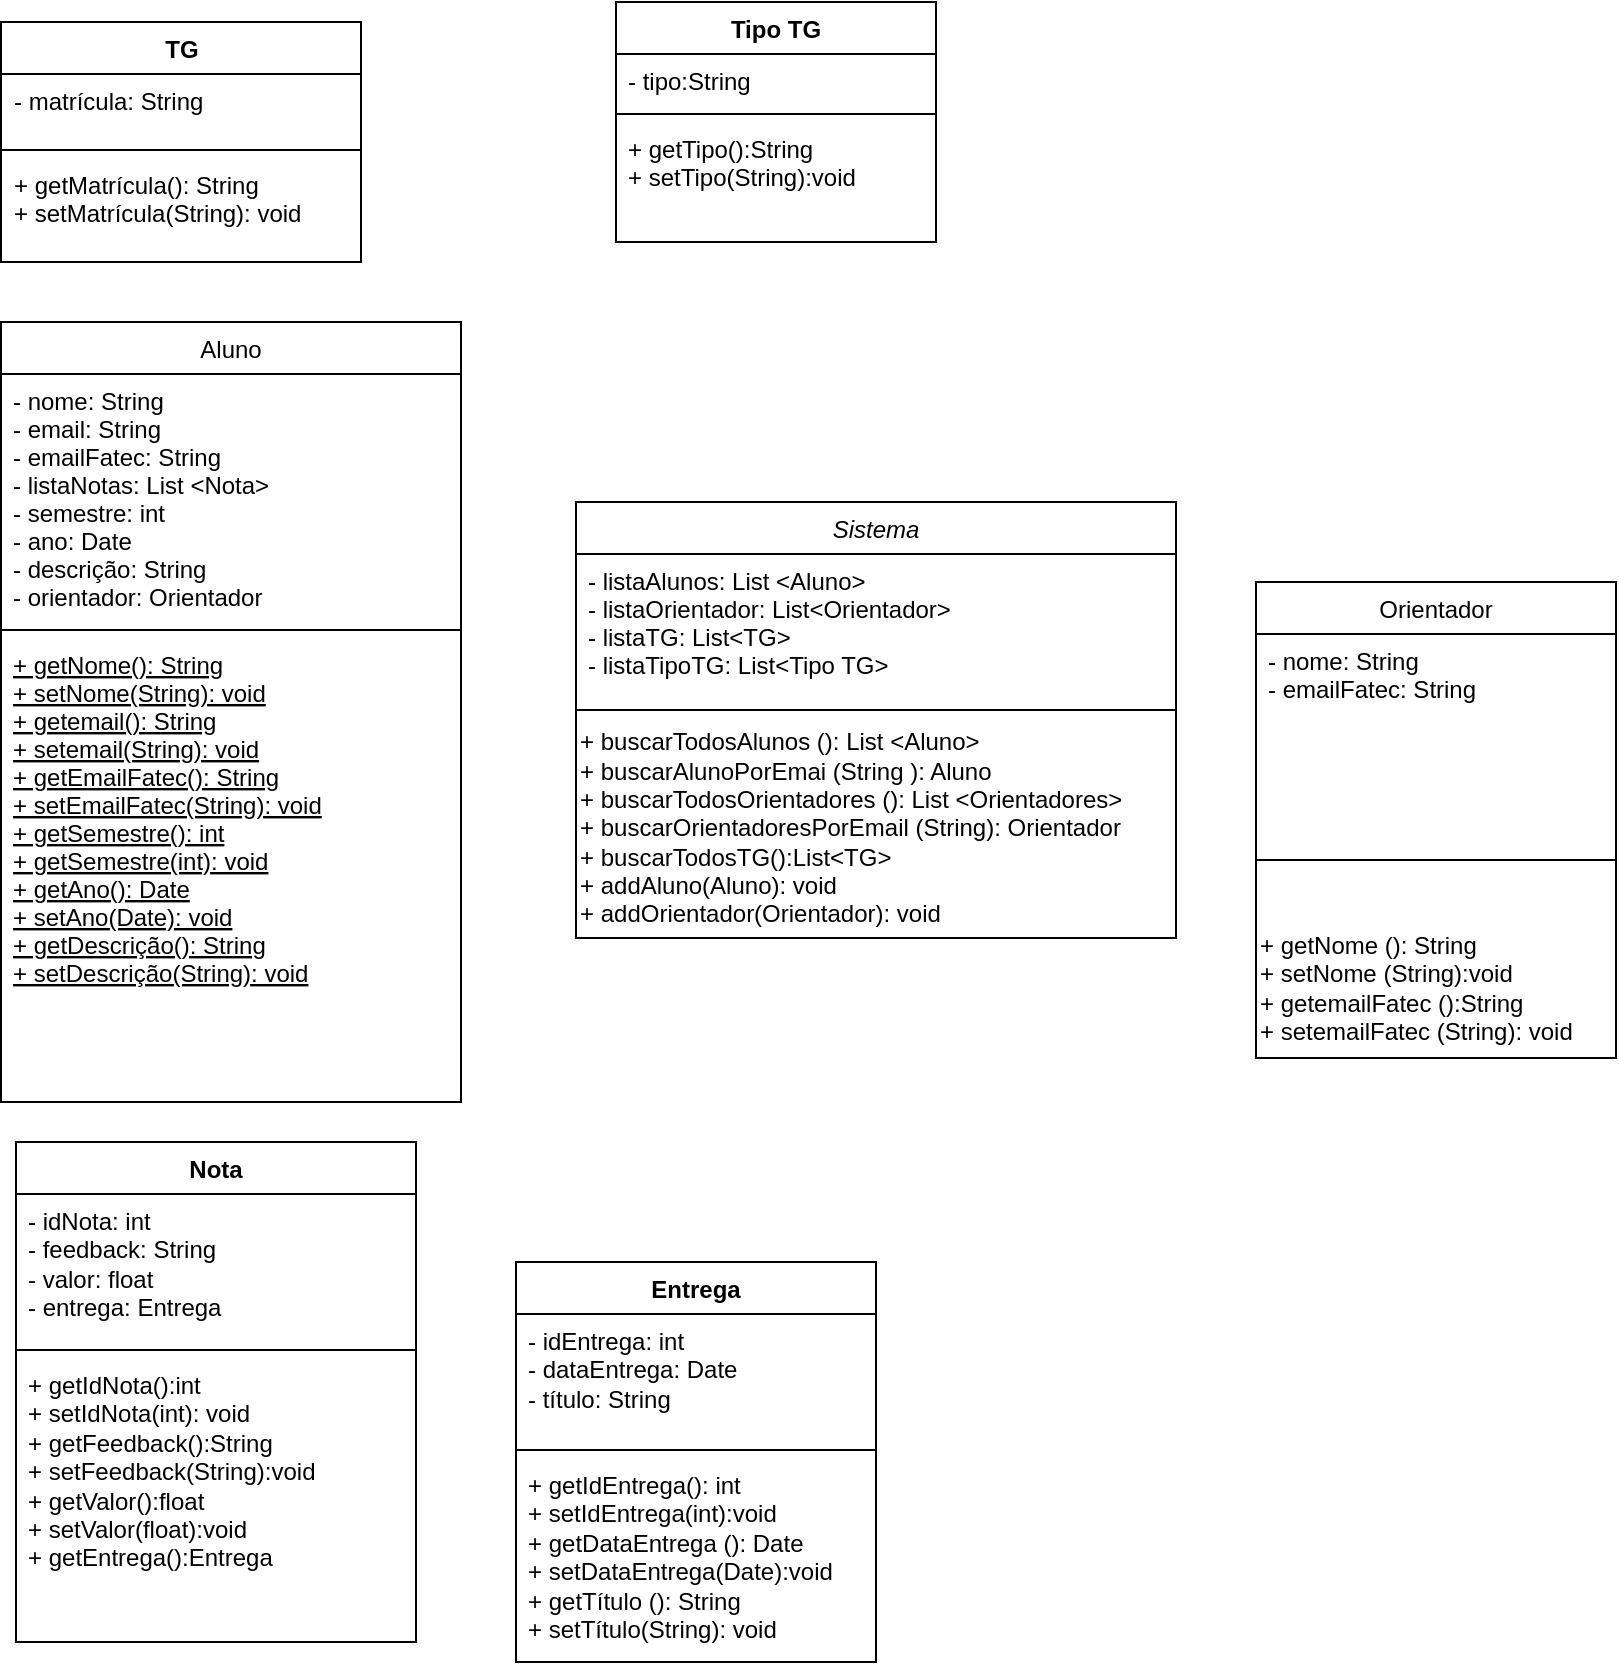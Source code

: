 <mxfile version="21.7.5" type="github">
  <diagram id="C5RBs43oDa-KdzZeNtuy" name="Page-1">
    <mxGraphModel dx="1032" dy="1684" grid="1" gridSize="10" guides="1" tooltips="1" connect="1" arrows="1" fold="1" page="1" pageScale="1" pageWidth="827" pageHeight="1169" math="0" shadow="0">
      <root>
        <mxCell id="WIyWlLk6GJQsqaUBKTNV-0" />
        <mxCell id="WIyWlLk6GJQsqaUBKTNV-1" parent="WIyWlLk6GJQsqaUBKTNV-0" />
        <mxCell id="zkfFHV4jXpPFQw0GAbJ--0" value="Sistema" style="swimlane;fontStyle=2;align=center;verticalAlign=top;childLayout=stackLayout;horizontal=1;startSize=26;horizontalStack=0;resizeParent=1;resizeLast=0;collapsible=1;marginBottom=0;rounded=0;shadow=0;strokeWidth=1;" parent="WIyWlLk6GJQsqaUBKTNV-1" vertex="1">
          <mxGeometry x="360" y="40" width="300" height="218" as="geometry">
            <mxRectangle x="230" y="140" width="160" height="26" as="alternateBounds" />
          </mxGeometry>
        </mxCell>
        <mxCell id="zkfFHV4jXpPFQw0GAbJ--1" value="- listaAlunos: List &lt;Aluno&gt;&#xa;- listaOrientador: List&lt;Orientador&gt;&#xa;- listaTG: List&lt;TG&gt;&#xa;- listaTipoTG: List&lt;Tipo TG&gt;&#xa;&#xa;&#xa;" style="text;align=left;verticalAlign=top;spacingLeft=4;spacingRight=4;overflow=hidden;rotatable=0;points=[[0,0.5],[1,0.5]];portConstraint=eastwest;" parent="zkfFHV4jXpPFQw0GAbJ--0" vertex="1">
          <mxGeometry y="26" width="300" height="74" as="geometry" />
        </mxCell>
        <mxCell id="zkfFHV4jXpPFQw0GAbJ--4" value="" style="line;html=1;strokeWidth=1;align=left;verticalAlign=middle;spacingTop=-1;spacingLeft=3;spacingRight=3;rotatable=0;labelPosition=right;points=[];portConstraint=eastwest;" parent="zkfFHV4jXpPFQw0GAbJ--0" vertex="1">
          <mxGeometry y="100" width="300" height="8" as="geometry" />
        </mxCell>
        <mxCell id="DyrlEhUT1evfAKf0mOx5-14" value="+ buscarTodosAlunos (): List &amp;lt;Aluno&amp;gt;&lt;br&gt;+ buscarAlunoPorEmai (String ): Aluno&amp;nbsp;&lt;br&gt;+ buscarTodosOrientadores (): List &amp;lt;Orientadores&amp;gt;&lt;br&gt;+ buscarOrientadoresPorEmail (String): Orientador&lt;br&gt;+ buscarTodosTG():List&amp;lt;TG&amp;gt;&lt;br&gt;+ addAluno(Aluno): void&lt;br&gt;+ addOrientador(Orientador): void" style="text;html=1;align=left;verticalAlign=middle;resizable=0;points=[];autosize=1;strokeColor=none;fillColor=none;" vertex="1" parent="zkfFHV4jXpPFQw0GAbJ--0">
          <mxGeometry y="108" width="300" height="110" as="geometry" />
        </mxCell>
        <mxCell id="zkfFHV4jXpPFQw0GAbJ--6" value="Aluno" style="swimlane;fontStyle=0;align=center;verticalAlign=top;childLayout=stackLayout;horizontal=1;startSize=26;horizontalStack=0;resizeParent=1;resizeLast=0;collapsible=1;marginBottom=0;rounded=0;shadow=0;strokeWidth=1;" parent="WIyWlLk6GJQsqaUBKTNV-1" vertex="1">
          <mxGeometry x="72.5" y="-50" width="230" height="390" as="geometry">
            <mxRectangle x="130" y="380" width="160" height="26" as="alternateBounds" />
          </mxGeometry>
        </mxCell>
        <mxCell id="zkfFHV4jXpPFQw0GAbJ--7" value="- nome: String&#xa;- email: String&#xa;- emailFatec: String&#xa;- listaNotas: List &lt;Nota&gt;&#xa;- semestre: int&#xa;- ano: Date&#xa;- descrição: String&#xa;- orientador: Orientador" style="text;align=left;verticalAlign=top;spacingLeft=4;spacingRight=4;overflow=hidden;rotatable=0;points=[[0,0.5],[1,0.5]];portConstraint=eastwest;" parent="zkfFHV4jXpPFQw0GAbJ--6" vertex="1">
          <mxGeometry y="26" width="230" height="124" as="geometry" />
        </mxCell>
        <mxCell id="zkfFHV4jXpPFQw0GAbJ--9" value="" style="line;html=1;strokeWidth=1;align=left;verticalAlign=middle;spacingTop=-1;spacingLeft=3;spacingRight=3;rotatable=0;labelPosition=right;points=[];portConstraint=eastwest;" parent="zkfFHV4jXpPFQw0GAbJ--6" vertex="1">
          <mxGeometry y="150" width="230" height="8" as="geometry" />
        </mxCell>
        <mxCell id="zkfFHV4jXpPFQw0GAbJ--10" value="+ getNome(): String&#xa;+ setNome(String): void&#xa;+ getemail(): String&#xa;+ setemail(String): void&#xa;+ getEmailFatec(): String&#xa;+ setEmailFatec(String): void&#xa;+ getSemestre(): int&#xa;+ getSemestre(int): void&#xa;+ getAno(): Date&#xa;+ setAno(Date): void&#xa;+ getDescrição(): String&#xa;+ setDescrição(String): void&#xa;" style="text;align=left;verticalAlign=top;spacingLeft=4;spacingRight=4;overflow=hidden;rotatable=0;points=[[0,0.5],[1,0.5]];portConstraint=eastwest;fontStyle=4" parent="zkfFHV4jXpPFQw0GAbJ--6" vertex="1">
          <mxGeometry y="158" width="230" height="232" as="geometry" />
        </mxCell>
        <mxCell id="zkfFHV4jXpPFQw0GAbJ--13" value="Orientador" style="swimlane;fontStyle=0;align=center;verticalAlign=top;childLayout=stackLayout;horizontal=1;startSize=26;horizontalStack=0;resizeParent=1;resizeLast=0;collapsible=1;marginBottom=0;rounded=0;shadow=0;strokeWidth=1;" parent="WIyWlLk6GJQsqaUBKTNV-1" vertex="1">
          <mxGeometry x="700" y="80" width="180" height="238" as="geometry">
            <mxRectangle x="340" y="380" width="170" height="26" as="alternateBounds" />
          </mxGeometry>
        </mxCell>
        <mxCell id="zkfFHV4jXpPFQw0GAbJ--14" value="- nome: String&#xa;- emailFatec: String" style="text;align=left;verticalAlign=top;spacingLeft=4;spacingRight=4;overflow=hidden;rotatable=0;points=[[0,0.5],[1,0.5]];portConstraint=eastwest;" parent="zkfFHV4jXpPFQw0GAbJ--13" vertex="1">
          <mxGeometry y="26" width="180" height="84" as="geometry" />
        </mxCell>
        <mxCell id="zkfFHV4jXpPFQw0GAbJ--15" value="" style="line;html=1;strokeWidth=1;align=left;verticalAlign=middle;spacingTop=-1;spacingLeft=3;spacingRight=3;rotatable=0;labelPosition=right;points=[];portConstraint=eastwest;" parent="zkfFHV4jXpPFQw0GAbJ--13" vertex="1">
          <mxGeometry y="110" width="180" height="58" as="geometry" />
        </mxCell>
        <mxCell id="DyrlEhUT1evfAKf0mOx5-16" value="+ getNome (): String&lt;br&gt;+ setNome (String):void&lt;br&gt;+ getemailFatec ():String&lt;br&gt;+ setemailFatec (String): void&lt;br&gt;" style="text;html=1;align=left;verticalAlign=middle;resizable=0;points=[];autosize=1;strokeColor=none;fillColor=none;" vertex="1" parent="zkfFHV4jXpPFQw0GAbJ--13">
          <mxGeometry y="168" width="180" height="70" as="geometry" />
        </mxCell>
        <mxCell id="DyrlEhUT1evfAKf0mOx5-9" value="Nota" style="swimlane;fontStyle=1;align=center;verticalAlign=top;childLayout=stackLayout;horizontal=1;startSize=26;horizontalStack=0;resizeParent=1;resizeParentMax=0;resizeLast=0;collapsible=1;marginBottom=0;whiteSpace=wrap;html=1;" vertex="1" parent="WIyWlLk6GJQsqaUBKTNV-1">
          <mxGeometry x="80" y="360" width="200" height="250" as="geometry" />
        </mxCell>
        <mxCell id="DyrlEhUT1evfAKf0mOx5-10" value="- idNota: int&lt;br&gt;- feedback: String&lt;br&gt;- valor: float&lt;br&gt;- entrega: Entrega" style="text;strokeColor=none;fillColor=none;align=left;verticalAlign=top;spacingLeft=4;spacingRight=4;overflow=hidden;rotatable=0;points=[[0,0.5],[1,0.5]];portConstraint=eastwest;whiteSpace=wrap;html=1;" vertex="1" parent="DyrlEhUT1evfAKf0mOx5-9">
          <mxGeometry y="26" width="200" height="74" as="geometry" />
        </mxCell>
        <mxCell id="DyrlEhUT1evfAKf0mOx5-11" value="" style="line;strokeWidth=1;fillColor=none;align=left;verticalAlign=middle;spacingTop=-1;spacingLeft=3;spacingRight=3;rotatable=0;labelPosition=right;points=[];portConstraint=eastwest;strokeColor=inherit;" vertex="1" parent="DyrlEhUT1evfAKf0mOx5-9">
          <mxGeometry y="100" width="200" height="8" as="geometry" />
        </mxCell>
        <mxCell id="DyrlEhUT1evfAKf0mOx5-12" value="+ getIdNota():int&lt;br&gt;+ setIdNota(int): void&lt;br&gt;+ getFeedback():String&lt;br&gt;+ setFeedback(String):void&lt;br&gt;+ getValor():float&lt;br&gt;+ setValor(float):void&lt;br&gt;+ getEntrega():Entrega&lt;br&gt;" style="text;strokeColor=none;fillColor=none;align=left;verticalAlign=top;spacingLeft=4;spacingRight=4;overflow=hidden;rotatable=0;points=[[0,0.5],[1,0.5]];portConstraint=eastwest;whiteSpace=wrap;html=1;" vertex="1" parent="DyrlEhUT1evfAKf0mOx5-9">
          <mxGeometry y="108" width="200" height="142" as="geometry" />
        </mxCell>
        <mxCell id="DyrlEhUT1evfAKf0mOx5-17" value="Entrega" style="swimlane;fontStyle=1;align=center;verticalAlign=top;childLayout=stackLayout;horizontal=1;startSize=26;horizontalStack=0;resizeParent=1;resizeParentMax=0;resizeLast=0;collapsible=1;marginBottom=0;whiteSpace=wrap;html=1;" vertex="1" parent="WIyWlLk6GJQsqaUBKTNV-1">
          <mxGeometry x="330" y="420" width="180" height="200" as="geometry" />
        </mxCell>
        <mxCell id="DyrlEhUT1evfAKf0mOx5-18" value="- idEntrega: int&lt;br&gt;- dataEntrega: Date&lt;br&gt;- título: String" style="text;strokeColor=none;fillColor=none;align=left;verticalAlign=top;spacingLeft=4;spacingRight=4;overflow=hidden;rotatable=0;points=[[0,0.5],[1,0.5]];portConstraint=eastwest;whiteSpace=wrap;html=1;" vertex="1" parent="DyrlEhUT1evfAKf0mOx5-17">
          <mxGeometry y="26" width="180" height="64" as="geometry" />
        </mxCell>
        <mxCell id="DyrlEhUT1evfAKf0mOx5-19" value="" style="line;strokeWidth=1;fillColor=none;align=left;verticalAlign=middle;spacingTop=-1;spacingLeft=3;spacingRight=3;rotatable=0;labelPosition=right;points=[];portConstraint=eastwest;strokeColor=inherit;" vertex="1" parent="DyrlEhUT1evfAKf0mOx5-17">
          <mxGeometry y="90" width="180" height="8" as="geometry" />
        </mxCell>
        <mxCell id="DyrlEhUT1evfAKf0mOx5-20" value="+ getIdEntrega(): int&lt;br&gt;+ setIdEntrega(int):void&lt;br&gt;+ getDataEntrega (): Date&lt;br&gt;+ setDataEntrega(Date):void&lt;br&gt;+ getTítulo (): String&lt;br&gt;+ setTítulo(String): void" style="text;strokeColor=none;fillColor=none;align=left;verticalAlign=top;spacingLeft=4;spacingRight=4;overflow=hidden;rotatable=0;points=[[0,0.5],[1,0.5]];portConstraint=eastwest;whiteSpace=wrap;html=1;" vertex="1" parent="DyrlEhUT1evfAKf0mOx5-17">
          <mxGeometry y="98" width="180" height="102" as="geometry" />
        </mxCell>
        <mxCell id="DyrlEhUT1evfAKf0mOx5-22" value="TG" style="swimlane;fontStyle=1;align=center;verticalAlign=top;childLayout=stackLayout;horizontal=1;startSize=26;horizontalStack=0;resizeParent=1;resizeParentMax=0;resizeLast=0;collapsible=1;marginBottom=0;whiteSpace=wrap;html=1;" vertex="1" parent="WIyWlLk6GJQsqaUBKTNV-1">
          <mxGeometry x="72.5" y="-200" width="180" height="120" as="geometry" />
        </mxCell>
        <mxCell id="DyrlEhUT1evfAKf0mOx5-23" value="- matrícula: String&lt;br&gt;" style="text;strokeColor=none;fillColor=none;align=left;verticalAlign=top;spacingLeft=4;spacingRight=4;overflow=hidden;rotatable=0;points=[[0,0.5],[1,0.5]];portConstraint=eastwest;whiteSpace=wrap;html=1;" vertex="1" parent="DyrlEhUT1evfAKf0mOx5-22">
          <mxGeometry y="26" width="180" height="34" as="geometry" />
        </mxCell>
        <mxCell id="DyrlEhUT1evfAKf0mOx5-24" value="" style="line;strokeWidth=1;fillColor=none;align=left;verticalAlign=middle;spacingTop=-1;spacingLeft=3;spacingRight=3;rotatable=0;labelPosition=right;points=[];portConstraint=eastwest;strokeColor=inherit;" vertex="1" parent="DyrlEhUT1evfAKf0mOx5-22">
          <mxGeometry y="60" width="180" height="8" as="geometry" />
        </mxCell>
        <mxCell id="DyrlEhUT1evfAKf0mOx5-25" value="+ getMatrícula(): String&lt;br&gt;+ setMatrícula(String): void&lt;br&gt;" style="text;strokeColor=none;fillColor=none;align=left;verticalAlign=top;spacingLeft=4;spacingRight=4;overflow=hidden;rotatable=0;points=[[0,0.5],[1,0.5]];portConstraint=eastwest;whiteSpace=wrap;html=1;" vertex="1" parent="DyrlEhUT1evfAKf0mOx5-22">
          <mxGeometry y="68" width="180" height="52" as="geometry" />
        </mxCell>
        <mxCell id="DyrlEhUT1evfAKf0mOx5-26" value="Tipo TG" style="swimlane;fontStyle=1;align=center;verticalAlign=top;childLayout=stackLayout;horizontal=1;startSize=26;horizontalStack=0;resizeParent=1;resizeParentMax=0;resizeLast=0;collapsible=1;marginBottom=0;whiteSpace=wrap;html=1;" vertex="1" parent="WIyWlLk6GJQsqaUBKTNV-1">
          <mxGeometry x="380" y="-210" width="160" height="120" as="geometry" />
        </mxCell>
        <mxCell id="DyrlEhUT1evfAKf0mOx5-27" value="- tipo:String" style="text;strokeColor=none;fillColor=none;align=left;verticalAlign=top;spacingLeft=4;spacingRight=4;overflow=hidden;rotatable=0;points=[[0,0.5],[1,0.5]];portConstraint=eastwest;whiteSpace=wrap;html=1;" vertex="1" parent="DyrlEhUT1evfAKf0mOx5-26">
          <mxGeometry y="26" width="160" height="26" as="geometry" />
        </mxCell>
        <mxCell id="DyrlEhUT1evfAKf0mOx5-28" value="" style="line;strokeWidth=1;fillColor=none;align=left;verticalAlign=middle;spacingTop=-1;spacingLeft=3;spacingRight=3;rotatable=0;labelPosition=right;points=[];portConstraint=eastwest;strokeColor=inherit;" vertex="1" parent="DyrlEhUT1evfAKf0mOx5-26">
          <mxGeometry y="52" width="160" height="8" as="geometry" />
        </mxCell>
        <mxCell id="DyrlEhUT1evfAKf0mOx5-29" value="+ getTipo():String&lt;br&gt;+ setTipo(String):void" style="text;strokeColor=none;fillColor=none;align=left;verticalAlign=top;spacingLeft=4;spacingRight=4;overflow=hidden;rotatable=0;points=[[0,0.5],[1,0.5]];portConstraint=eastwest;whiteSpace=wrap;html=1;" vertex="1" parent="DyrlEhUT1evfAKf0mOx5-26">
          <mxGeometry y="60" width="160" height="60" as="geometry" />
        </mxCell>
      </root>
    </mxGraphModel>
  </diagram>
</mxfile>
